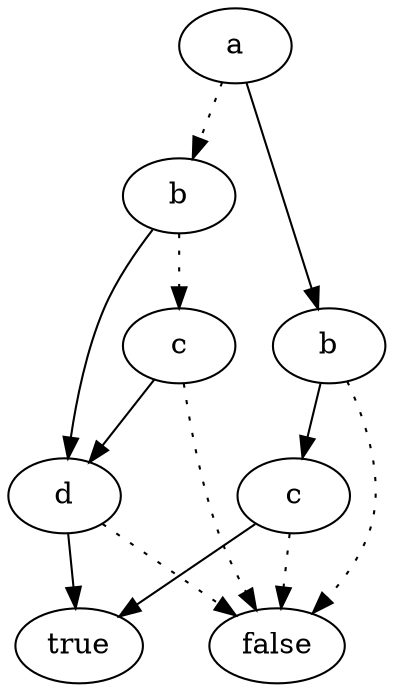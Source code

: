 digraph {0 [ label=true ];1 [ label=false ];2 [ label=d ];2->1[style=dotted];
2->0;
3 [ label=c ];3->1[style=dotted];
3->2;
4 [ label=b ];4->3[style=dotted];
4->2;
5 [ label=c ];5->1[style=dotted];
5->0;
6 [ label=b ];6->1[style=dotted];
6->5;
7 [ label=a ];7->4[style=dotted];
7->6;
}